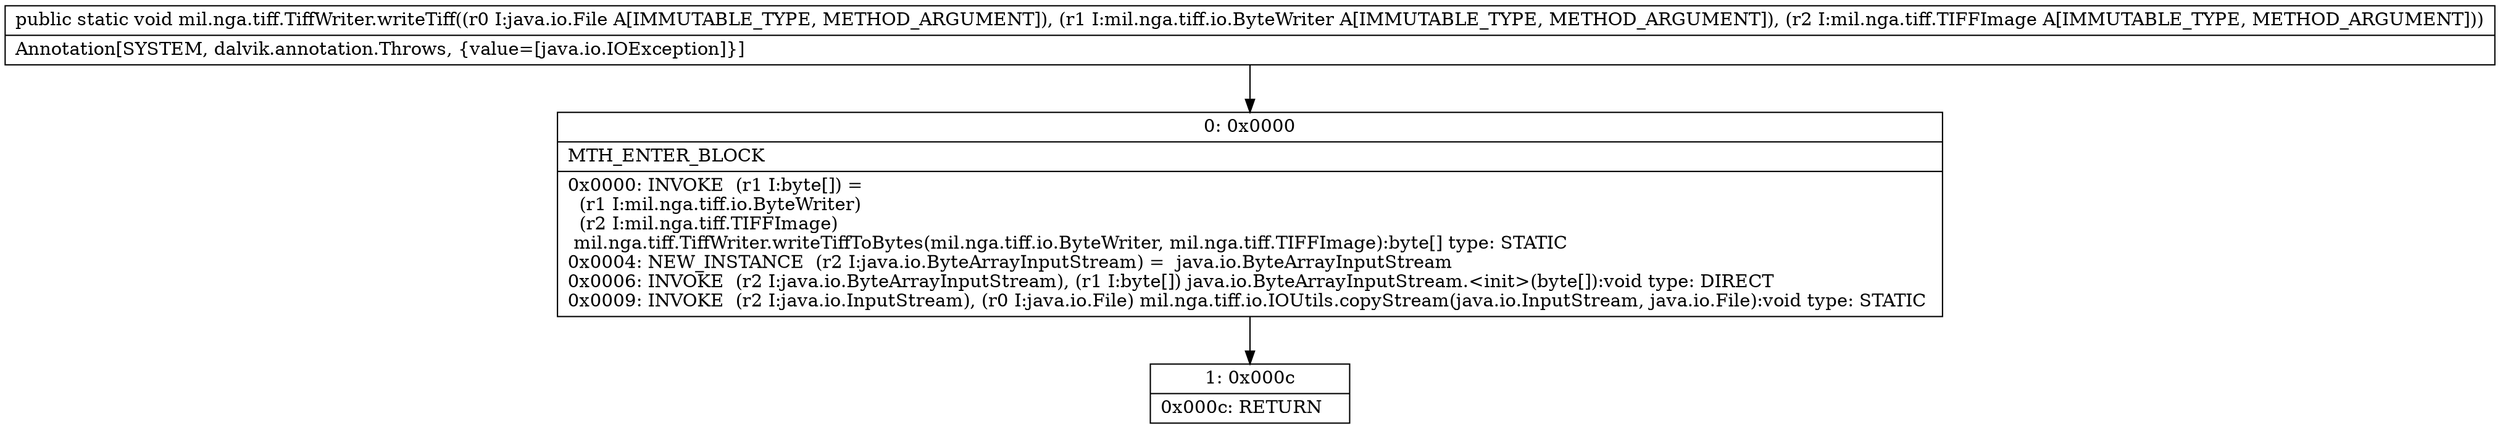 digraph "CFG formil.nga.tiff.TiffWriter.writeTiff(Ljava\/io\/File;Lmil\/nga\/tiff\/io\/ByteWriter;Lmil\/nga\/tiff\/TIFFImage;)V" {
Node_0 [shape=record,label="{0\:\ 0x0000|MTH_ENTER_BLOCK\l|0x0000: INVOKE  (r1 I:byte[]) = \l  (r1 I:mil.nga.tiff.io.ByteWriter)\l  (r2 I:mil.nga.tiff.TIFFImage)\l mil.nga.tiff.TiffWriter.writeTiffToBytes(mil.nga.tiff.io.ByteWriter, mil.nga.tiff.TIFFImage):byte[] type: STATIC \l0x0004: NEW_INSTANCE  (r2 I:java.io.ByteArrayInputStream) =  java.io.ByteArrayInputStream \l0x0006: INVOKE  (r2 I:java.io.ByteArrayInputStream), (r1 I:byte[]) java.io.ByteArrayInputStream.\<init\>(byte[]):void type: DIRECT \l0x0009: INVOKE  (r2 I:java.io.InputStream), (r0 I:java.io.File) mil.nga.tiff.io.IOUtils.copyStream(java.io.InputStream, java.io.File):void type: STATIC \l}"];
Node_1 [shape=record,label="{1\:\ 0x000c|0x000c: RETURN   \l}"];
MethodNode[shape=record,label="{public static void mil.nga.tiff.TiffWriter.writeTiff((r0 I:java.io.File A[IMMUTABLE_TYPE, METHOD_ARGUMENT]), (r1 I:mil.nga.tiff.io.ByteWriter A[IMMUTABLE_TYPE, METHOD_ARGUMENT]), (r2 I:mil.nga.tiff.TIFFImage A[IMMUTABLE_TYPE, METHOD_ARGUMENT]))  | Annotation[SYSTEM, dalvik.annotation.Throws, \{value=[java.io.IOException]\}]\l}"];
MethodNode -> Node_0;
Node_0 -> Node_1;
}

